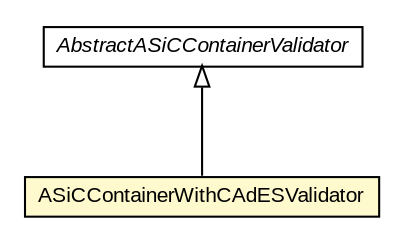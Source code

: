 #!/usr/local/bin/dot
#
# Class diagram 
# Generated by UMLGraph version R5_6-24-gf6e263 (http://www.umlgraph.org/)
#

digraph G {
	edge [fontname="arial",fontsize=10,labelfontname="arial",labelfontsize=10];
	node [fontname="arial",fontsize=10,shape=plaintext];
	nodesep=0.25;
	ranksep=0.5;
	// eu.europa.esig.dss.asic.validation.ASiCContainerWithCAdESValidator
	c102311 [label=<<table title="eu.europa.esig.dss.asic.validation.ASiCContainerWithCAdESValidator" border="0" cellborder="1" cellspacing="0" cellpadding="2" port="p" bgcolor="lemonChiffon" href="./ASiCContainerWithCAdESValidator.html">
		<tr><td><table border="0" cellspacing="0" cellpadding="1">
<tr><td align="center" balign="center"> ASiCContainerWithCAdESValidator </td></tr>
		</table></td></tr>
		</table>>, URL="./ASiCContainerWithCAdESValidator.html", fontname="arial", fontcolor="black", fontsize=10.0];
	// eu.europa.esig.dss.asic.validation.AbstractASiCContainerValidator
	c102316 [label=<<table title="eu.europa.esig.dss.asic.validation.AbstractASiCContainerValidator" border="0" cellborder="1" cellspacing="0" cellpadding="2" port="p" href="./AbstractASiCContainerValidator.html">
		<tr><td><table border="0" cellspacing="0" cellpadding="1">
<tr><td align="center" balign="center"><font face="arial italic"> AbstractASiCContainerValidator </font></td></tr>
		</table></td></tr>
		</table>>, URL="./AbstractASiCContainerValidator.html", fontname="arial", fontcolor="black", fontsize=10.0];
	//eu.europa.esig.dss.asic.validation.ASiCContainerWithCAdESValidator extends eu.europa.esig.dss.asic.validation.AbstractASiCContainerValidator
	c102316:p -> c102311:p [dir=back,arrowtail=empty];
}

